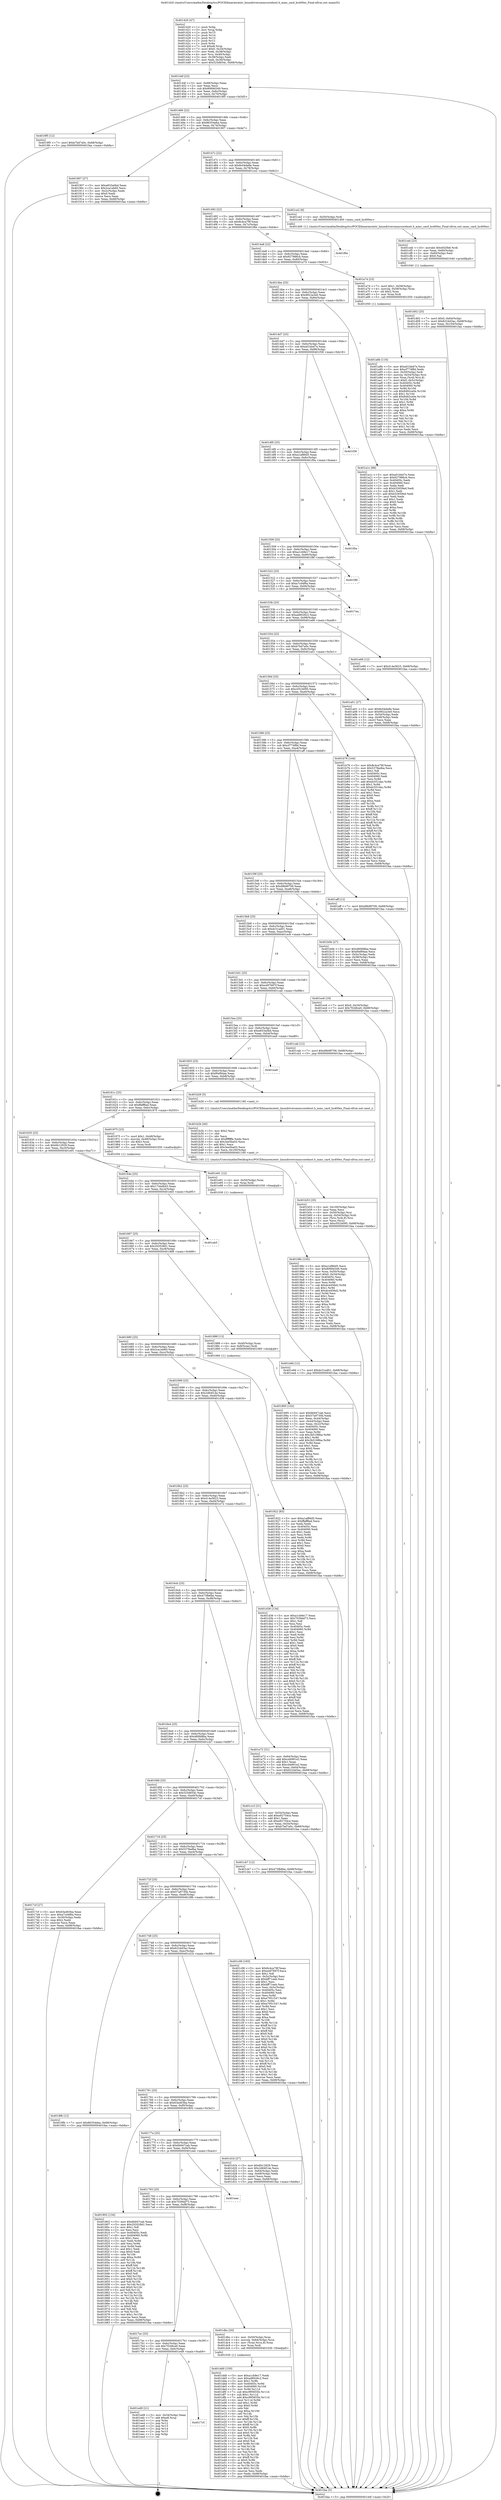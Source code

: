 digraph "0x401420" {
  label = "0x401420 (/mnt/c/Users/mathe/Desktop/tcc/POCII/binaries/extr_linuxdriversmmccorehost.h_mmc_card_hs400es_Final-ollvm.out::main(0))"
  labelloc = "t"
  node[shape=record]

  Entry [label="",width=0.3,height=0.3,shape=circle,fillcolor=black,style=filled]
  "0x40144f" [label="{
     0x40144f [23]\l
     | [instrs]\l
     &nbsp;&nbsp;0x40144f \<+3\>: mov -0x68(%rbp),%eax\l
     &nbsp;&nbsp;0x401452 \<+2\>: mov %eax,%ecx\l
     &nbsp;&nbsp;0x401454 \<+6\>: sub $0x8069d349,%ecx\l
     &nbsp;&nbsp;0x40145a \<+3\>: mov %eax,-0x6c(%rbp)\l
     &nbsp;&nbsp;0x40145d \<+3\>: mov %ecx,-0x70(%rbp)\l
     &nbsp;&nbsp;0x401460 \<+6\>: je 00000000004019f5 \<main+0x5d5\>\l
  }"]
  "0x4019f5" [label="{
     0x4019f5 [12]\l
     | [instrs]\l
     &nbsp;&nbsp;0x4019f5 \<+7\>: movl $0xb7bd7a0c,-0x68(%rbp)\l
     &nbsp;&nbsp;0x4019fc \<+5\>: jmp 0000000000401faa \<main+0xb8a\>\l
  }"]
  "0x401466" [label="{
     0x401466 [22]\l
     | [instrs]\l
     &nbsp;&nbsp;0x401466 \<+5\>: jmp 000000000040146b \<main+0x4b\>\l
     &nbsp;&nbsp;0x40146b \<+3\>: mov -0x6c(%rbp),%eax\l
     &nbsp;&nbsp;0x40146e \<+5\>: sub $0x86354eba,%eax\l
     &nbsp;&nbsp;0x401473 \<+3\>: mov %eax,-0x74(%rbp)\l
     &nbsp;&nbsp;0x401476 \<+6\>: je 0000000000401907 \<main+0x4e7\>\l
  }"]
  Exit [label="",width=0.3,height=0.3,shape=circle,fillcolor=black,style=filled,peripheries=2]
  "0x401907" [label="{
     0x401907 [27]\l
     | [instrs]\l
     &nbsp;&nbsp;0x401907 \<+5\>: mov $0xe833a0bd,%eax\l
     &nbsp;&nbsp;0x40190c \<+5\>: mov $0x2ca1eb60,%ecx\l
     &nbsp;&nbsp;0x401911 \<+3\>: mov -0x2c(%rbp),%edx\l
     &nbsp;&nbsp;0x401914 \<+3\>: cmp $0x0,%edx\l
     &nbsp;&nbsp;0x401917 \<+3\>: cmove %ecx,%eax\l
     &nbsp;&nbsp;0x40191a \<+3\>: mov %eax,-0x68(%rbp)\l
     &nbsp;&nbsp;0x40191d \<+5\>: jmp 0000000000401faa \<main+0xb8a\>\l
  }"]
  "0x40147c" [label="{
     0x40147c [22]\l
     | [instrs]\l
     &nbsp;&nbsp;0x40147c \<+5\>: jmp 0000000000401481 \<main+0x61\>\l
     &nbsp;&nbsp;0x401481 \<+3\>: mov -0x6c(%rbp),%eax\l
     &nbsp;&nbsp;0x401484 \<+5\>: sub $0x8c04de8e,%eax\l
     &nbsp;&nbsp;0x401489 \<+3\>: mov %eax,-0x78(%rbp)\l
     &nbsp;&nbsp;0x40148c \<+6\>: je 0000000000401ce2 \<main+0x8c2\>\l
  }"]
  "0x4017c5" [label="{
     0x4017c5\l
  }", style=dashed]
  "0x401ce2" [label="{
     0x401ce2 [9]\l
     | [instrs]\l
     &nbsp;&nbsp;0x401ce2 \<+4\>: mov -0x50(%rbp),%rdi\l
     &nbsp;&nbsp;0x401ce6 \<+5\>: call 0000000000401400 \<mmc_card_hs400es\>\l
     | [calls]\l
     &nbsp;&nbsp;0x401400 \{1\} (/mnt/c/Users/mathe/Desktop/tcc/POCII/binaries/extr_linuxdriversmmccorehost.h_mmc_card_hs400es_Final-ollvm.out::mmc_card_hs400es)\l
  }"]
  "0x401492" [label="{
     0x401492 [22]\l
     | [instrs]\l
     &nbsp;&nbsp;0x401492 \<+5\>: jmp 0000000000401497 \<main+0x77\>\l
     &nbsp;&nbsp;0x401497 \<+3\>: mov -0x6c(%rbp),%eax\l
     &nbsp;&nbsp;0x40149a \<+5\>: sub $0x8c4ca79f,%eax\l
     &nbsp;&nbsp;0x40149f \<+3\>: mov %eax,-0x7c(%rbp)\l
     &nbsp;&nbsp;0x4014a2 \<+6\>: je 0000000000401f6e \<main+0xb4e\>\l
  }"]
  "0x401ed9" [label="{
     0x401ed9 [21]\l
     | [instrs]\l
     &nbsp;&nbsp;0x401ed9 \<+3\>: mov -0x34(%rbp),%eax\l
     &nbsp;&nbsp;0x401edc \<+7\>: add $0xe8,%rsp\l
     &nbsp;&nbsp;0x401ee3 \<+1\>: pop %rbx\l
     &nbsp;&nbsp;0x401ee4 \<+2\>: pop %r12\l
     &nbsp;&nbsp;0x401ee6 \<+2\>: pop %r13\l
     &nbsp;&nbsp;0x401ee8 \<+2\>: pop %r14\l
     &nbsp;&nbsp;0x401eea \<+2\>: pop %r15\l
     &nbsp;&nbsp;0x401eec \<+1\>: pop %rbp\l
     &nbsp;&nbsp;0x401eed \<+1\>: ret\l
  }"]
  "0x401f6e" [label="{
     0x401f6e\l
  }", style=dashed]
  "0x4014a8" [label="{
     0x4014a8 [22]\l
     | [instrs]\l
     &nbsp;&nbsp;0x4014a8 \<+5\>: jmp 00000000004014ad \<main+0x8d\>\l
     &nbsp;&nbsp;0x4014ad \<+3\>: mov -0x6c(%rbp),%eax\l
     &nbsp;&nbsp;0x4014b0 \<+5\>: sub $0x927986cb,%eax\l
     &nbsp;&nbsp;0x4014b5 \<+3\>: mov %eax,-0x80(%rbp)\l
     &nbsp;&nbsp;0x4014b8 \<+6\>: je 0000000000401a74 \<main+0x654\>\l
  }"]
  "0x401e9d" [label="{
     0x401e9d [12]\l
     | [instrs]\l
     &nbsp;&nbsp;0x401e9d \<+7\>: movl $0xdc31ad01,-0x68(%rbp)\l
     &nbsp;&nbsp;0x401ea4 \<+5\>: jmp 0000000000401faa \<main+0xb8a\>\l
  }"]
  "0x401a74" [label="{
     0x401a74 [23]\l
     | [instrs]\l
     &nbsp;&nbsp;0x401a74 \<+7\>: movl $0x1,-0x58(%rbp)\l
     &nbsp;&nbsp;0x401a7b \<+4\>: movslq -0x58(%rbp),%rax\l
     &nbsp;&nbsp;0x401a7f \<+4\>: shl $0x2,%rax\l
     &nbsp;&nbsp;0x401a83 \<+3\>: mov %rax,%rdi\l
     &nbsp;&nbsp;0x401a86 \<+5\>: call 0000000000401050 \<malloc@plt\>\l
     | [calls]\l
     &nbsp;&nbsp;0x401050 \{1\} (unknown)\l
  }"]
  "0x4014be" [label="{
     0x4014be [25]\l
     | [instrs]\l
     &nbsp;&nbsp;0x4014be \<+5\>: jmp 00000000004014c3 \<main+0xa3\>\l
     &nbsp;&nbsp;0x4014c3 \<+3\>: mov -0x6c(%rbp),%eax\l
     &nbsp;&nbsp;0x4014c6 \<+5\>: sub $0x9922a3e0,%eax\l
     &nbsp;&nbsp;0x4014cb \<+6\>: mov %eax,-0x84(%rbp)\l
     &nbsp;&nbsp;0x4014d1 \<+6\>: je 0000000000401a1c \<main+0x5fc\>\l
  }"]
  "0x401dd0" [label="{
     0x401dd0 [150]\l
     | [instrs]\l
     &nbsp;&nbsp;0x401dd0 \<+5\>: mov $0xa1cb9e17,%edx\l
     &nbsp;&nbsp;0x401dd5 \<+5\>: mov $0xad8026c2,%esi\l
     &nbsp;&nbsp;0x401dda \<+3\>: mov $0x1,%r8b\l
     &nbsp;&nbsp;0x401ddd \<+8\>: mov 0x40405c,%r9d\l
     &nbsp;&nbsp;0x401de5 \<+8\>: mov 0x404060,%r10d\l
     &nbsp;&nbsp;0x401ded \<+3\>: mov %r9d,%r11d\l
     &nbsp;&nbsp;0x401df0 \<+7\>: sub $0xc995655b,%r11d\l
     &nbsp;&nbsp;0x401df7 \<+4\>: sub $0x1,%r11d\l
     &nbsp;&nbsp;0x401dfb \<+7\>: add $0xc995655b,%r11d\l
     &nbsp;&nbsp;0x401e02 \<+4\>: imul %r11d,%r9d\l
     &nbsp;&nbsp;0x401e06 \<+4\>: and $0x1,%r9d\l
     &nbsp;&nbsp;0x401e0a \<+4\>: cmp $0x0,%r9d\l
     &nbsp;&nbsp;0x401e0e \<+3\>: sete %bl\l
     &nbsp;&nbsp;0x401e11 \<+4\>: cmp $0xa,%r10d\l
     &nbsp;&nbsp;0x401e15 \<+4\>: setl %r14b\l
     &nbsp;&nbsp;0x401e19 \<+3\>: mov %bl,%r15b\l
     &nbsp;&nbsp;0x401e1c \<+4\>: xor $0xff,%r15b\l
     &nbsp;&nbsp;0x401e20 \<+3\>: mov %r14b,%r12b\l
     &nbsp;&nbsp;0x401e23 \<+4\>: xor $0xff,%r12b\l
     &nbsp;&nbsp;0x401e27 \<+4\>: xor $0x0,%r8b\l
     &nbsp;&nbsp;0x401e2b \<+3\>: mov %r15b,%r13b\l
     &nbsp;&nbsp;0x401e2e \<+4\>: and $0x0,%r13b\l
     &nbsp;&nbsp;0x401e32 \<+3\>: and %r8b,%bl\l
     &nbsp;&nbsp;0x401e35 \<+3\>: mov %r12b,%al\l
     &nbsp;&nbsp;0x401e38 \<+2\>: and $0x0,%al\l
     &nbsp;&nbsp;0x401e3a \<+3\>: and %r8b,%r14b\l
     &nbsp;&nbsp;0x401e3d \<+3\>: or %bl,%r13b\l
     &nbsp;&nbsp;0x401e40 \<+3\>: or %r14b,%al\l
     &nbsp;&nbsp;0x401e43 \<+3\>: xor %al,%r13b\l
     &nbsp;&nbsp;0x401e46 \<+3\>: or %r12b,%r15b\l
     &nbsp;&nbsp;0x401e49 \<+4\>: xor $0xff,%r15b\l
     &nbsp;&nbsp;0x401e4d \<+4\>: or $0x0,%r8b\l
     &nbsp;&nbsp;0x401e51 \<+3\>: and %r8b,%r15b\l
     &nbsp;&nbsp;0x401e54 \<+3\>: or %r15b,%r13b\l
     &nbsp;&nbsp;0x401e57 \<+4\>: test $0x1,%r13b\l
     &nbsp;&nbsp;0x401e5b \<+3\>: cmovne %esi,%edx\l
     &nbsp;&nbsp;0x401e5e \<+3\>: mov %edx,-0x68(%rbp)\l
     &nbsp;&nbsp;0x401e61 \<+5\>: jmp 0000000000401faa \<main+0xb8a\>\l
  }"]
  "0x401a1c" [label="{
     0x401a1c [88]\l
     | [instrs]\l
     &nbsp;&nbsp;0x401a1c \<+5\>: mov $0xa01bbd7e,%eax\l
     &nbsp;&nbsp;0x401a21 \<+5\>: mov $0x927986cb,%ecx\l
     &nbsp;&nbsp;0x401a26 \<+7\>: mov 0x40405c,%edx\l
     &nbsp;&nbsp;0x401a2d \<+7\>: mov 0x404060,%esi\l
     &nbsp;&nbsp;0x401a34 \<+2\>: mov %edx,%edi\l
     &nbsp;&nbsp;0x401a36 \<+6\>: sub $0xb32659ed,%edi\l
     &nbsp;&nbsp;0x401a3c \<+3\>: sub $0x1,%edi\l
     &nbsp;&nbsp;0x401a3f \<+6\>: add $0xb32659ed,%edi\l
     &nbsp;&nbsp;0x401a45 \<+3\>: imul %edi,%edx\l
     &nbsp;&nbsp;0x401a48 \<+3\>: and $0x1,%edx\l
     &nbsp;&nbsp;0x401a4b \<+3\>: cmp $0x0,%edx\l
     &nbsp;&nbsp;0x401a4e \<+4\>: sete %r8b\l
     &nbsp;&nbsp;0x401a52 \<+3\>: cmp $0xa,%esi\l
     &nbsp;&nbsp;0x401a55 \<+4\>: setl %r9b\l
     &nbsp;&nbsp;0x401a59 \<+3\>: mov %r8b,%r10b\l
     &nbsp;&nbsp;0x401a5c \<+3\>: and %r9b,%r10b\l
     &nbsp;&nbsp;0x401a5f \<+3\>: xor %r9b,%r8b\l
     &nbsp;&nbsp;0x401a62 \<+3\>: or %r8b,%r10b\l
     &nbsp;&nbsp;0x401a65 \<+4\>: test $0x1,%r10b\l
     &nbsp;&nbsp;0x401a69 \<+3\>: cmovne %ecx,%eax\l
     &nbsp;&nbsp;0x401a6c \<+3\>: mov %eax,-0x68(%rbp)\l
     &nbsp;&nbsp;0x401a6f \<+5\>: jmp 0000000000401faa \<main+0xb8a\>\l
  }"]
  "0x4014d7" [label="{
     0x4014d7 [25]\l
     | [instrs]\l
     &nbsp;&nbsp;0x4014d7 \<+5\>: jmp 00000000004014dc \<main+0xbc\>\l
     &nbsp;&nbsp;0x4014dc \<+3\>: mov -0x6c(%rbp),%eax\l
     &nbsp;&nbsp;0x4014df \<+5\>: sub $0xa01bbd7e,%eax\l
     &nbsp;&nbsp;0x4014e4 \<+6\>: mov %eax,-0x88(%rbp)\l
     &nbsp;&nbsp;0x4014ea \<+6\>: je 0000000000401f38 \<main+0xb18\>\l
  }"]
  "0x4017ac" [label="{
     0x4017ac [25]\l
     | [instrs]\l
     &nbsp;&nbsp;0x4017ac \<+5\>: jmp 00000000004017b1 \<main+0x391\>\l
     &nbsp;&nbsp;0x4017b1 \<+3\>: mov -0x6c(%rbp),%eax\l
     &nbsp;&nbsp;0x4017b4 \<+5\>: sub $0x7f248ce0,%eax\l
     &nbsp;&nbsp;0x4017b9 \<+6\>: mov %eax,-0xfc(%rbp)\l
     &nbsp;&nbsp;0x4017bf \<+6\>: je 0000000000401ed9 \<main+0xab9\>\l
  }"]
  "0x401f38" [label="{
     0x401f38\l
  }", style=dashed]
  "0x4014f0" [label="{
     0x4014f0 [25]\l
     | [instrs]\l
     &nbsp;&nbsp;0x4014f0 \<+5\>: jmp 00000000004014f5 \<main+0xd5\>\l
     &nbsp;&nbsp;0x4014f5 \<+3\>: mov -0x6c(%rbp),%eax\l
     &nbsp;&nbsp;0x4014f8 \<+5\>: sub $0xa1af86d5,%eax\l
     &nbsp;&nbsp;0x4014fd \<+6\>: mov %eax,-0x8c(%rbp)\l
     &nbsp;&nbsp;0x401503 \<+6\>: je 0000000000401f0a \<main+0xaea\>\l
  }"]
  "0x401dbc" [label="{
     0x401dbc [20]\l
     | [instrs]\l
     &nbsp;&nbsp;0x401dbc \<+4\>: mov -0x50(%rbp),%rax\l
     &nbsp;&nbsp;0x401dc0 \<+4\>: movslq -0x64(%rbp),%rcx\l
     &nbsp;&nbsp;0x401dc4 \<+4\>: mov (%rax,%rcx,8),%rax\l
     &nbsp;&nbsp;0x401dc8 \<+3\>: mov %rax,%rdi\l
     &nbsp;&nbsp;0x401dcb \<+5\>: call 0000000000401030 \<free@plt\>\l
     | [calls]\l
     &nbsp;&nbsp;0x401030 \{1\} (unknown)\l
  }"]
  "0x401f0a" [label="{
     0x401f0a\l
  }", style=dashed]
  "0x401509" [label="{
     0x401509 [25]\l
     | [instrs]\l
     &nbsp;&nbsp;0x401509 \<+5\>: jmp 000000000040150e \<main+0xee\>\l
     &nbsp;&nbsp;0x40150e \<+3\>: mov -0x6c(%rbp),%eax\l
     &nbsp;&nbsp;0x401511 \<+5\>: sub $0xa1cb9e17,%eax\l
     &nbsp;&nbsp;0x401516 \<+6\>: mov %eax,-0x90(%rbp)\l
     &nbsp;&nbsp;0x40151c \<+6\>: je 0000000000401f8f \<main+0xb6f\>\l
  }"]
  "0x401793" [label="{
     0x401793 [25]\l
     | [instrs]\l
     &nbsp;&nbsp;0x401793 \<+5\>: jmp 0000000000401798 \<main+0x378\>\l
     &nbsp;&nbsp;0x401798 \<+3\>: mov -0x6c(%rbp),%eax\l
     &nbsp;&nbsp;0x40179b \<+5\>: sub $0x7039dd73,%eax\l
     &nbsp;&nbsp;0x4017a0 \<+6\>: mov %eax,-0xf8(%rbp)\l
     &nbsp;&nbsp;0x4017a6 \<+6\>: je 0000000000401dbc \<main+0x99c\>\l
  }"]
  "0x401f8f" [label="{
     0x401f8f\l
  }", style=dashed]
  "0x401522" [label="{
     0x401522 [25]\l
     | [instrs]\l
     &nbsp;&nbsp;0x401522 \<+5\>: jmp 0000000000401527 \<main+0x107\>\l
     &nbsp;&nbsp;0x401527 \<+3\>: mov -0x6c(%rbp),%eax\l
     &nbsp;&nbsp;0x40152a \<+5\>: sub $0xa7cd4f6a,%eax\l
     &nbsp;&nbsp;0x40152f \<+6\>: mov %eax,-0x94(%rbp)\l
     &nbsp;&nbsp;0x401535 \<+6\>: je 00000000004017ea \<main+0x3ca\>\l
  }"]
  "0x401eee" [label="{
     0x401eee\l
  }", style=dashed]
  "0x4017ea" [label="{
     0x4017ea\l
  }", style=dashed]
  "0x40153b" [label="{
     0x40153b [25]\l
     | [instrs]\l
     &nbsp;&nbsp;0x40153b \<+5\>: jmp 0000000000401540 \<main+0x120\>\l
     &nbsp;&nbsp;0x401540 \<+3\>: mov -0x6c(%rbp),%eax\l
     &nbsp;&nbsp;0x401543 \<+5\>: sub $0xad8026c2,%eax\l
     &nbsp;&nbsp;0x401548 \<+6\>: mov %eax,-0x98(%rbp)\l
     &nbsp;&nbsp;0x40154e \<+6\>: je 0000000000401e66 \<main+0xa46\>\l
  }"]
  "0x401d02" [label="{
     0x401d02 [25]\l
     | [instrs]\l
     &nbsp;&nbsp;0x401d02 \<+7\>: movl $0x0,-0x64(%rbp)\l
     &nbsp;&nbsp;0x401d09 \<+7\>: movl $0x6224d3ac,-0x68(%rbp)\l
     &nbsp;&nbsp;0x401d10 \<+6\>: mov %eax,-0x104(%rbp)\l
     &nbsp;&nbsp;0x401d16 \<+5\>: jmp 0000000000401faa \<main+0xb8a\>\l
  }"]
  "0x401e66" [label="{
     0x401e66 [12]\l
     | [instrs]\l
     &nbsp;&nbsp;0x401e66 \<+7\>: movl $0x414e5623,-0x68(%rbp)\l
     &nbsp;&nbsp;0x401e6d \<+5\>: jmp 0000000000401faa \<main+0xb8a\>\l
  }"]
  "0x401554" [label="{
     0x401554 [25]\l
     | [instrs]\l
     &nbsp;&nbsp;0x401554 \<+5\>: jmp 0000000000401559 \<main+0x139\>\l
     &nbsp;&nbsp;0x401559 \<+3\>: mov -0x6c(%rbp),%eax\l
     &nbsp;&nbsp;0x40155c \<+5\>: sub $0xb7bd7a0c,%eax\l
     &nbsp;&nbsp;0x401561 \<+6\>: mov %eax,-0x9c(%rbp)\l
     &nbsp;&nbsp;0x401567 \<+6\>: je 0000000000401a01 \<main+0x5e1\>\l
  }"]
  "0x401ceb" [label="{
     0x401ceb [23]\l
     | [instrs]\l
     &nbsp;&nbsp;0x401ceb \<+10\>: movabs $0x4020b6,%rdi\l
     &nbsp;&nbsp;0x401cf5 \<+3\>: mov %eax,-0x60(%rbp)\l
     &nbsp;&nbsp;0x401cf8 \<+3\>: mov -0x60(%rbp),%esi\l
     &nbsp;&nbsp;0x401cfb \<+2\>: mov $0x0,%al\l
     &nbsp;&nbsp;0x401cfd \<+5\>: call 0000000000401040 \<printf@plt\>\l
     | [calls]\l
     &nbsp;&nbsp;0x401040 \{1\} (unknown)\l
  }"]
  "0x401a01" [label="{
     0x401a01 [27]\l
     | [instrs]\l
     &nbsp;&nbsp;0x401a01 \<+5\>: mov $0x8c04de8e,%eax\l
     &nbsp;&nbsp;0x401a06 \<+5\>: mov $0x9922a3e0,%ecx\l
     &nbsp;&nbsp;0x401a0b \<+3\>: mov -0x54(%rbp),%edx\l
     &nbsp;&nbsp;0x401a0e \<+3\>: cmp -0x48(%rbp),%edx\l
     &nbsp;&nbsp;0x401a11 \<+3\>: cmovl %ecx,%eax\l
     &nbsp;&nbsp;0x401a14 \<+3\>: mov %eax,-0x68(%rbp)\l
     &nbsp;&nbsp;0x401a17 \<+5\>: jmp 0000000000401faa \<main+0xb8a\>\l
  }"]
  "0x40156d" [label="{
     0x40156d [25]\l
     | [instrs]\l
     &nbsp;&nbsp;0x40156d \<+5\>: jmp 0000000000401572 \<main+0x152\>\l
     &nbsp;&nbsp;0x401572 \<+3\>: mov -0x6c(%rbp),%eax\l
     &nbsp;&nbsp;0x401575 \<+5\>: sub $0xc0524095,%eax\l
     &nbsp;&nbsp;0x40157a \<+6\>: mov %eax,-0xa0(%rbp)\l
     &nbsp;&nbsp;0x401580 \<+6\>: je 0000000000401b76 \<main+0x756\>\l
  }"]
  "0x401b53" [label="{
     0x401b53 [35]\l
     | [instrs]\l
     &nbsp;&nbsp;0x401b53 \<+6\>: mov -0x100(%rbp),%ecx\l
     &nbsp;&nbsp;0x401b59 \<+3\>: imul %eax,%ecx\l
     &nbsp;&nbsp;0x401b5c \<+4\>: mov -0x50(%rbp),%rsi\l
     &nbsp;&nbsp;0x401b60 \<+4\>: movslq -0x54(%rbp),%rdi\l
     &nbsp;&nbsp;0x401b64 \<+4\>: mov (%rsi,%rdi,8),%rsi\l
     &nbsp;&nbsp;0x401b68 \<+2\>: mov %ecx,(%rsi)\l
     &nbsp;&nbsp;0x401b6a \<+7\>: movl $0xc0524095,-0x68(%rbp)\l
     &nbsp;&nbsp;0x401b71 \<+5\>: jmp 0000000000401faa \<main+0xb8a\>\l
  }"]
  "0x401b76" [label="{
     0x401b76 [144]\l
     | [instrs]\l
     &nbsp;&nbsp;0x401b76 \<+5\>: mov $0x8c4ca79f,%eax\l
     &nbsp;&nbsp;0x401b7b \<+5\>: mov $0x5378adba,%ecx\l
     &nbsp;&nbsp;0x401b80 \<+2\>: mov $0x1,%dl\l
     &nbsp;&nbsp;0x401b82 \<+7\>: mov 0x40405c,%esi\l
     &nbsp;&nbsp;0x401b89 \<+7\>: mov 0x404060,%edi\l
     &nbsp;&nbsp;0x401b90 \<+3\>: mov %esi,%r8d\l
     &nbsp;&nbsp;0x401b93 \<+7\>: add $0xdc551dac,%r8d\l
     &nbsp;&nbsp;0x401b9a \<+4\>: sub $0x1,%r8d\l
     &nbsp;&nbsp;0x401b9e \<+7\>: sub $0xdc551dac,%r8d\l
     &nbsp;&nbsp;0x401ba5 \<+4\>: imul %r8d,%esi\l
     &nbsp;&nbsp;0x401ba9 \<+3\>: and $0x1,%esi\l
     &nbsp;&nbsp;0x401bac \<+3\>: cmp $0x0,%esi\l
     &nbsp;&nbsp;0x401baf \<+4\>: sete %r9b\l
     &nbsp;&nbsp;0x401bb3 \<+3\>: cmp $0xa,%edi\l
     &nbsp;&nbsp;0x401bb6 \<+4\>: setl %r10b\l
     &nbsp;&nbsp;0x401bba \<+3\>: mov %r9b,%r11b\l
     &nbsp;&nbsp;0x401bbd \<+4\>: xor $0xff,%r11b\l
     &nbsp;&nbsp;0x401bc1 \<+3\>: mov %r10b,%bl\l
     &nbsp;&nbsp;0x401bc4 \<+3\>: xor $0xff,%bl\l
     &nbsp;&nbsp;0x401bc7 \<+3\>: xor $0x1,%dl\l
     &nbsp;&nbsp;0x401bca \<+3\>: mov %r11b,%r14b\l
     &nbsp;&nbsp;0x401bcd \<+4\>: and $0xff,%r14b\l
     &nbsp;&nbsp;0x401bd1 \<+3\>: and %dl,%r9b\l
     &nbsp;&nbsp;0x401bd4 \<+3\>: mov %bl,%r15b\l
     &nbsp;&nbsp;0x401bd7 \<+4\>: and $0xff,%r15b\l
     &nbsp;&nbsp;0x401bdb \<+3\>: and %dl,%r10b\l
     &nbsp;&nbsp;0x401bde \<+3\>: or %r9b,%r14b\l
     &nbsp;&nbsp;0x401be1 \<+3\>: or %r10b,%r15b\l
     &nbsp;&nbsp;0x401be4 \<+3\>: xor %r15b,%r14b\l
     &nbsp;&nbsp;0x401be7 \<+3\>: or %bl,%r11b\l
     &nbsp;&nbsp;0x401bea \<+4\>: xor $0xff,%r11b\l
     &nbsp;&nbsp;0x401bee \<+3\>: or $0x1,%dl\l
     &nbsp;&nbsp;0x401bf1 \<+3\>: and %dl,%r11b\l
     &nbsp;&nbsp;0x401bf4 \<+3\>: or %r11b,%r14b\l
     &nbsp;&nbsp;0x401bf7 \<+4\>: test $0x1,%r14b\l
     &nbsp;&nbsp;0x401bfb \<+3\>: cmovne %ecx,%eax\l
     &nbsp;&nbsp;0x401bfe \<+3\>: mov %eax,-0x68(%rbp)\l
     &nbsp;&nbsp;0x401c01 \<+5\>: jmp 0000000000401faa \<main+0xb8a\>\l
  }"]
  "0x401586" [label="{
     0x401586 [25]\l
     | [instrs]\l
     &nbsp;&nbsp;0x401586 \<+5\>: jmp 000000000040158b \<main+0x16b\>\l
     &nbsp;&nbsp;0x40158b \<+3\>: mov -0x6c(%rbp),%eax\l
     &nbsp;&nbsp;0x40158e \<+5\>: sub $0xcf774f8d,%eax\l
     &nbsp;&nbsp;0x401593 \<+6\>: mov %eax,-0xa4(%rbp)\l
     &nbsp;&nbsp;0x401599 \<+6\>: je 0000000000401aff \<main+0x6df\>\l
  }"]
  "0x401b2b" [label="{
     0x401b2b [40]\l
     | [instrs]\l
     &nbsp;&nbsp;0x401b2b \<+5\>: mov $0x2,%ecx\l
     &nbsp;&nbsp;0x401b30 \<+1\>: cltd\l
     &nbsp;&nbsp;0x401b31 \<+2\>: idiv %ecx\l
     &nbsp;&nbsp;0x401b33 \<+6\>: imul $0xfffffffe,%edx,%ecx\l
     &nbsp;&nbsp;0x401b39 \<+6\>: sub $0x3ee5ba03,%ecx\l
     &nbsp;&nbsp;0x401b3f \<+3\>: add $0x1,%ecx\l
     &nbsp;&nbsp;0x401b42 \<+6\>: add $0x3ee5ba03,%ecx\l
     &nbsp;&nbsp;0x401b48 \<+6\>: mov %ecx,-0x100(%rbp)\l
     &nbsp;&nbsp;0x401b4e \<+5\>: call 0000000000401160 \<next_i\>\l
     | [calls]\l
     &nbsp;&nbsp;0x401160 \{1\} (/mnt/c/Users/mathe/Desktop/tcc/POCII/binaries/extr_linuxdriversmmccorehost.h_mmc_card_hs400es_Final-ollvm.out::next_i)\l
  }"]
  "0x401aff" [label="{
     0x401aff [12]\l
     | [instrs]\l
     &nbsp;&nbsp;0x401aff \<+7\>: movl $0xd9b99709,-0x68(%rbp)\l
     &nbsp;&nbsp;0x401b06 \<+5\>: jmp 0000000000401faa \<main+0xb8a\>\l
  }"]
  "0x40159f" [label="{
     0x40159f [25]\l
     | [instrs]\l
     &nbsp;&nbsp;0x40159f \<+5\>: jmp 00000000004015a4 \<main+0x184\>\l
     &nbsp;&nbsp;0x4015a4 \<+3\>: mov -0x6c(%rbp),%eax\l
     &nbsp;&nbsp;0x4015a7 \<+5\>: sub $0xd9b99709,%eax\l
     &nbsp;&nbsp;0x4015ac \<+6\>: mov %eax,-0xa8(%rbp)\l
     &nbsp;&nbsp;0x4015b2 \<+6\>: je 0000000000401b0b \<main+0x6eb\>\l
  }"]
  "0x401a8b" [label="{
     0x401a8b [116]\l
     | [instrs]\l
     &nbsp;&nbsp;0x401a8b \<+5\>: mov $0xa01bbd7e,%ecx\l
     &nbsp;&nbsp;0x401a90 \<+5\>: mov $0xcf774f8d,%edx\l
     &nbsp;&nbsp;0x401a95 \<+4\>: mov -0x50(%rbp),%rdi\l
     &nbsp;&nbsp;0x401a99 \<+4\>: movslq -0x54(%rbp),%rsi\l
     &nbsp;&nbsp;0x401a9d \<+4\>: mov %rax,(%rdi,%rsi,8)\l
     &nbsp;&nbsp;0x401aa1 \<+7\>: movl $0x0,-0x5c(%rbp)\l
     &nbsp;&nbsp;0x401aa8 \<+8\>: mov 0x40405c,%r8d\l
     &nbsp;&nbsp;0x401ab0 \<+8\>: mov 0x404060,%r9d\l
     &nbsp;&nbsp;0x401ab8 \<+3\>: mov %r8d,%r10d\l
     &nbsp;&nbsp;0x401abb \<+7\>: sub $0x8492ce0e,%r10d\l
     &nbsp;&nbsp;0x401ac2 \<+4\>: sub $0x1,%r10d\l
     &nbsp;&nbsp;0x401ac6 \<+7\>: add $0x8492ce0e,%r10d\l
     &nbsp;&nbsp;0x401acd \<+4\>: imul %r10d,%r8d\l
     &nbsp;&nbsp;0x401ad1 \<+4\>: and $0x1,%r8d\l
     &nbsp;&nbsp;0x401ad5 \<+4\>: cmp $0x0,%r8d\l
     &nbsp;&nbsp;0x401ad9 \<+4\>: sete %r11b\l
     &nbsp;&nbsp;0x401add \<+4\>: cmp $0xa,%r9d\l
     &nbsp;&nbsp;0x401ae1 \<+3\>: setl %bl\l
     &nbsp;&nbsp;0x401ae4 \<+3\>: mov %r11b,%r14b\l
     &nbsp;&nbsp;0x401ae7 \<+3\>: and %bl,%r14b\l
     &nbsp;&nbsp;0x401aea \<+3\>: xor %bl,%r11b\l
     &nbsp;&nbsp;0x401aed \<+3\>: or %r11b,%r14b\l
     &nbsp;&nbsp;0x401af0 \<+4\>: test $0x1,%r14b\l
     &nbsp;&nbsp;0x401af4 \<+3\>: cmovne %edx,%ecx\l
     &nbsp;&nbsp;0x401af7 \<+3\>: mov %ecx,-0x68(%rbp)\l
     &nbsp;&nbsp;0x401afa \<+5\>: jmp 0000000000401faa \<main+0xb8a\>\l
  }"]
  "0x401b0b" [label="{
     0x401b0b [27]\l
     | [instrs]\l
     &nbsp;&nbsp;0x401b0b \<+5\>: mov $0x480fd8ba,%eax\l
     &nbsp;&nbsp;0x401b10 \<+5\>: mov $0xf0ef94ae,%ecx\l
     &nbsp;&nbsp;0x401b15 \<+3\>: mov -0x5c(%rbp),%edx\l
     &nbsp;&nbsp;0x401b18 \<+3\>: cmp -0x58(%rbp),%edx\l
     &nbsp;&nbsp;0x401b1b \<+3\>: cmovl %ecx,%eax\l
     &nbsp;&nbsp;0x401b1e \<+3\>: mov %eax,-0x68(%rbp)\l
     &nbsp;&nbsp;0x401b21 \<+5\>: jmp 0000000000401faa \<main+0xb8a\>\l
  }"]
  "0x4015b8" [label="{
     0x4015b8 [25]\l
     | [instrs]\l
     &nbsp;&nbsp;0x4015b8 \<+5\>: jmp 00000000004015bd \<main+0x19d\>\l
     &nbsp;&nbsp;0x4015bd \<+3\>: mov -0x6c(%rbp),%eax\l
     &nbsp;&nbsp;0x4015c0 \<+5\>: sub $0xdc31ad01,%eax\l
     &nbsp;&nbsp;0x4015c5 \<+6\>: mov %eax,-0xac(%rbp)\l
     &nbsp;&nbsp;0x4015cb \<+6\>: je 0000000000401ec6 \<main+0xaa6\>\l
  }"]
  "0x40198c" [label="{
     0x40198c [105]\l
     | [instrs]\l
     &nbsp;&nbsp;0x40198c \<+5\>: mov $0xa1af86d5,%ecx\l
     &nbsp;&nbsp;0x401991 \<+5\>: mov $0x8069d349,%edx\l
     &nbsp;&nbsp;0x401996 \<+4\>: mov %rax,-0x50(%rbp)\l
     &nbsp;&nbsp;0x40199a \<+7\>: movl $0x0,-0x54(%rbp)\l
     &nbsp;&nbsp;0x4019a1 \<+7\>: mov 0x40405c,%esi\l
     &nbsp;&nbsp;0x4019a8 \<+8\>: mov 0x404060,%r8d\l
     &nbsp;&nbsp;0x4019b0 \<+3\>: mov %esi,%r9d\l
     &nbsp;&nbsp;0x4019b3 \<+7\>: sub $0xdc4456d2,%r9d\l
     &nbsp;&nbsp;0x4019ba \<+4\>: sub $0x1,%r9d\l
     &nbsp;&nbsp;0x4019be \<+7\>: add $0xdc4456d2,%r9d\l
     &nbsp;&nbsp;0x4019c5 \<+4\>: imul %r9d,%esi\l
     &nbsp;&nbsp;0x4019c9 \<+3\>: and $0x1,%esi\l
     &nbsp;&nbsp;0x4019cc \<+3\>: cmp $0x0,%esi\l
     &nbsp;&nbsp;0x4019cf \<+4\>: sete %r10b\l
     &nbsp;&nbsp;0x4019d3 \<+4\>: cmp $0xa,%r8d\l
     &nbsp;&nbsp;0x4019d7 \<+4\>: setl %r11b\l
     &nbsp;&nbsp;0x4019db \<+3\>: mov %r10b,%bl\l
     &nbsp;&nbsp;0x4019de \<+3\>: and %r11b,%bl\l
     &nbsp;&nbsp;0x4019e1 \<+3\>: xor %r11b,%r10b\l
     &nbsp;&nbsp;0x4019e4 \<+3\>: or %r10b,%bl\l
     &nbsp;&nbsp;0x4019e7 \<+3\>: test $0x1,%bl\l
     &nbsp;&nbsp;0x4019ea \<+3\>: cmovne %edx,%ecx\l
     &nbsp;&nbsp;0x4019ed \<+3\>: mov %ecx,-0x68(%rbp)\l
     &nbsp;&nbsp;0x4019f0 \<+5\>: jmp 0000000000401faa \<main+0xb8a\>\l
  }"]
  "0x401ec6" [label="{
     0x401ec6 [19]\l
     | [instrs]\l
     &nbsp;&nbsp;0x401ec6 \<+7\>: movl $0x0,-0x34(%rbp)\l
     &nbsp;&nbsp;0x401ecd \<+7\>: movl $0x7f248ce0,-0x68(%rbp)\l
     &nbsp;&nbsp;0x401ed4 \<+5\>: jmp 0000000000401faa \<main+0xb8a\>\l
  }"]
  "0x4015d1" [label="{
     0x4015d1 [25]\l
     | [instrs]\l
     &nbsp;&nbsp;0x4015d1 \<+5\>: jmp 00000000004015d6 \<main+0x1b6\>\l
     &nbsp;&nbsp;0x4015d6 \<+3\>: mov -0x6c(%rbp),%eax\l
     &nbsp;&nbsp;0x4015d9 \<+5\>: sub $0xe497697f,%eax\l
     &nbsp;&nbsp;0x4015de \<+6\>: mov %eax,-0xb0(%rbp)\l
     &nbsp;&nbsp;0x4015e4 \<+6\>: je 0000000000401cab \<main+0x88b\>\l
  }"]
  "0x401895" [label="{
     0x401895 [102]\l
     | [instrs]\l
     &nbsp;&nbsp;0x401895 \<+5\>: mov $0x6b947cab,%ecx\l
     &nbsp;&nbsp;0x40189a \<+5\>: mov $0x57a9730b,%edx\l
     &nbsp;&nbsp;0x40189f \<+3\>: mov %eax,-0x44(%rbp)\l
     &nbsp;&nbsp;0x4018a2 \<+3\>: mov -0x44(%rbp),%eax\l
     &nbsp;&nbsp;0x4018a5 \<+3\>: mov %eax,-0x2c(%rbp)\l
     &nbsp;&nbsp;0x4018a8 \<+7\>: mov 0x40405c,%eax\l
     &nbsp;&nbsp;0x4018af \<+7\>: mov 0x404060,%esi\l
     &nbsp;&nbsp;0x4018b6 \<+3\>: mov %eax,%r8d\l
     &nbsp;&nbsp;0x4018b9 \<+7\>: sub $0x3b5188ba,%r8d\l
     &nbsp;&nbsp;0x4018c0 \<+4\>: sub $0x1,%r8d\l
     &nbsp;&nbsp;0x4018c4 \<+7\>: add $0x3b5188ba,%r8d\l
     &nbsp;&nbsp;0x4018cb \<+4\>: imul %r8d,%eax\l
     &nbsp;&nbsp;0x4018cf \<+3\>: and $0x1,%eax\l
     &nbsp;&nbsp;0x4018d2 \<+3\>: cmp $0x0,%eax\l
     &nbsp;&nbsp;0x4018d5 \<+4\>: sete %r9b\l
     &nbsp;&nbsp;0x4018d9 \<+3\>: cmp $0xa,%esi\l
     &nbsp;&nbsp;0x4018dc \<+4\>: setl %r10b\l
     &nbsp;&nbsp;0x4018e0 \<+3\>: mov %r9b,%r11b\l
     &nbsp;&nbsp;0x4018e3 \<+3\>: and %r10b,%r11b\l
     &nbsp;&nbsp;0x4018e6 \<+3\>: xor %r10b,%r9b\l
     &nbsp;&nbsp;0x4018e9 \<+3\>: or %r9b,%r11b\l
     &nbsp;&nbsp;0x4018ec \<+4\>: test $0x1,%r11b\l
     &nbsp;&nbsp;0x4018f0 \<+3\>: cmovne %edx,%ecx\l
     &nbsp;&nbsp;0x4018f3 \<+3\>: mov %ecx,-0x68(%rbp)\l
     &nbsp;&nbsp;0x4018f6 \<+5\>: jmp 0000000000401faa \<main+0xb8a\>\l
  }"]
  "0x401cab" [label="{
     0x401cab [12]\l
     | [instrs]\l
     &nbsp;&nbsp;0x401cab \<+7\>: movl $0xd9b99709,-0x68(%rbp)\l
     &nbsp;&nbsp;0x401cb2 \<+5\>: jmp 0000000000401faa \<main+0xb8a\>\l
  }"]
  "0x4015ea" [label="{
     0x4015ea [25]\l
     | [instrs]\l
     &nbsp;&nbsp;0x4015ea \<+5\>: jmp 00000000004015ef \<main+0x1cf\>\l
     &nbsp;&nbsp;0x4015ef \<+3\>: mov -0x6c(%rbp),%eax\l
     &nbsp;&nbsp;0x4015f2 \<+5\>: sub $0xe833a0bd,%eax\l
     &nbsp;&nbsp;0x4015f7 \<+6\>: mov %eax,-0xb4(%rbp)\l
     &nbsp;&nbsp;0x4015fd \<+6\>: je 0000000000401ea9 \<main+0xa89\>\l
  }"]
  "0x40177a" [label="{
     0x40177a [25]\l
     | [instrs]\l
     &nbsp;&nbsp;0x40177a \<+5\>: jmp 000000000040177f \<main+0x35f\>\l
     &nbsp;&nbsp;0x40177f \<+3\>: mov -0x6c(%rbp),%eax\l
     &nbsp;&nbsp;0x401782 \<+5\>: sub $0x6b947cab,%eax\l
     &nbsp;&nbsp;0x401787 \<+6\>: mov %eax,-0xf4(%rbp)\l
     &nbsp;&nbsp;0x40178d \<+6\>: je 0000000000401eee \<main+0xace\>\l
  }"]
  "0x401ea9" [label="{
     0x401ea9\l
  }", style=dashed]
  "0x401603" [label="{
     0x401603 [25]\l
     | [instrs]\l
     &nbsp;&nbsp;0x401603 \<+5\>: jmp 0000000000401608 \<main+0x1e8\>\l
     &nbsp;&nbsp;0x401608 \<+3\>: mov -0x6c(%rbp),%eax\l
     &nbsp;&nbsp;0x40160b \<+5\>: sub $0xf0ef94ae,%eax\l
     &nbsp;&nbsp;0x401610 \<+6\>: mov %eax,-0xb8(%rbp)\l
     &nbsp;&nbsp;0x401616 \<+6\>: je 0000000000401b26 \<main+0x706\>\l
  }"]
  "0x401802" [label="{
     0x401802 [134]\l
     | [instrs]\l
     &nbsp;&nbsp;0x401802 \<+5\>: mov $0x6b947cab,%eax\l
     &nbsp;&nbsp;0x401807 \<+5\>: mov $0x202028d1,%ecx\l
     &nbsp;&nbsp;0x40180c \<+2\>: mov $0x1,%dl\l
     &nbsp;&nbsp;0x40180e \<+2\>: xor %esi,%esi\l
     &nbsp;&nbsp;0x401810 \<+7\>: mov 0x40405c,%edi\l
     &nbsp;&nbsp;0x401817 \<+8\>: mov 0x404060,%r8d\l
     &nbsp;&nbsp;0x40181f \<+3\>: sub $0x1,%esi\l
     &nbsp;&nbsp;0x401822 \<+3\>: mov %edi,%r9d\l
     &nbsp;&nbsp;0x401825 \<+3\>: add %esi,%r9d\l
     &nbsp;&nbsp;0x401828 \<+4\>: imul %r9d,%edi\l
     &nbsp;&nbsp;0x40182c \<+3\>: and $0x1,%edi\l
     &nbsp;&nbsp;0x40182f \<+3\>: cmp $0x0,%edi\l
     &nbsp;&nbsp;0x401832 \<+4\>: sete %r10b\l
     &nbsp;&nbsp;0x401836 \<+4\>: cmp $0xa,%r8d\l
     &nbsp;&nbsp;0x40183a \<+4\>: setl %r11b\l
     &nbsp;&nbsp;0x40183e \<+3\>: mov %r10b,%bl\l
     &nbsp;&nbsp;0x401841 \<+3\>: xor $0xff,%bl\l
     &nbsp;&nbsp;0x401844 \<+3\>: mov %r11b,%r14b\l
     &nbsp;&nbsp;0x401847 \<+4\>: xor $0xff,%r14b\l
     &nbsp;&nbsp;0x40184b \<+3\>: xor $0x0,%dl\l
     &nbsp;&nbsp;0x40184e \<+3\>: mov %bl,%r15b\l
     &nbsp;&nbsp;0x401851 \<+4\>: and $0x0,%r15b\l
     &nbsp;&nbsp;0x401855 \<+3\>: and %dl,%r10b\l
     &nbsp;&nbsp;0x401858 \<+3\>: mov %r14b,%r12b\l
     &nbsp;&nbsp;0x40185b \<+4\>: and $0x0,%r12b\l
     &nbsp;&nbsp;0x40185f \<+3\>: and %dl,%r11b\l
     &nbsp;&nbsp;0x401862 \<+3\>: or %r10b,%r15b\l
     &nbsp;&nbsp;0x401865 \<+3\>: or %r11b,%r12b\l
     &nbsp;&nbsp;0x401868 \<+3\>: xor %r12b,%r15b\l
     &nbsp;&nbsp;0x40186b \<+3\>: or %r14b,%bl\l
     &nbsp;&nbsp;0x40186e \<+3\>: xor $0xff,%bl\l
     &nbsp;&nbsp;0x401871 \<+3\>: or $0x0,%dl\l
     &nbsp;&nbsp;0x401874 \<+2\>: and %dl,%bl\l
     &nbsp;&nbsp;0x401876 \<+3\>: or %bl,%r15b\l
     &nbsp;&nbsp;0x401879 \<+4\>: test $0x1,%r15b\l
     &nbsp;&nbsp;0x40187d \<+3\>: cmovne %ecx,%eax\l
     &nbsp;&nbsp;0x401880 \<+3\>: mov %eax,-0x68(%rbp)\l
     &nbsp;&nbsp;0x401883 \<+5\>: jmp 0000000000401faa \<main+0xb8a\>\l
  }"]
  "0x401b26" [label="{
     0x401b26 [5]\l
     | [instrs]\l
     &nbsp;&nbsp;0x401b26 \<+5\>: call 0000000000401160 \<next_i\>\l
     | [calls]\l
     &nbsp;&nbsp;0x401160 \{1\} (/mnt/c/Users/mathe/Desktop/tcc/POCII/binaries/extr_linuxdriversmmccorehost.h_mmc_card_hs400es_Final-ollvm.out::next_i)\l
  }"]
  "0x40161c" [label="{
     0x40161c [25]\l
     | [instrs]\l
     &nbsp;&nbsp;0x40161c \<+5\>: jmp 0000000000401621 \<main+0x201\>\l
     &nbsp;&nbsp;0x401621 \<+3\>: mov -0x6c(%rbp),%eax\l
     &nbsp;&nbsp;0x401624 \<+5\>: sub $0xffaff8ad,%eax\l
     &nbsp;&nbsp;0x401629 \<+6\>: mov %eax,-0xbc(%rbp)\l
     &nbsp;&nbsp;0x40162f \<+6\>: je 0000000000401975 \<main+0x555\>\l
  }"]
  "0x401761" [label="{
     0x401761 [25]\l
     | [instrs]\l
     &nbsp;&nbsp;0x401761 \<+5\>: jmp 0000000000401766 \<main+0x346\>\l
     &nbsp;&nbsp;0x401766 \<+3\>: mov -0x6c(%rbp),%eax\l
     &nbsp;&nbsp;0x401769 \<+5\>: sub $0x63a463ba,%eax\l
     &nbsp;&nbsp;0x40176e \<+6\>: mov %eax,-0xf0(%rbp)\l
     &nbsp;&nbsp;0x401774 \<+6\>: je 0000000000401802 \<main+0x3e2\>\l
  }"]
  "0x401975" [label="{
     0x401975 [23]\l
     | [instrs]\l
     &nbsp;&nbsp;0x401975 \<+7\>: movl $0x1,-0x48(%rbp)\l
     &nbsp;&nbsp;0x40197c \<+4\>: movslq -0x48(%rbp),%rax\l
     &nbsp;&nbsp;0x401980 \<+4\>: shl $0x3,%rax\l
     &nbsp;&nbsp;0x401984 \<+3\>: mov %rax,%rdi\l
     &nbsp;&nbsp;0x401987 \<+5\>: call 0000000000401050 \<malloc@plt\>\l
     | [calls]\l
     &nbsp;&nbsp;0x401050 \{1\} (unknown)\l
  }"]
  "0x401635" [label="{
     0x401635 [25]\l
     | [instrs]\l
     &nbsp;&nbsp;0x401635 \<+5\>: jmp 000000000040163a \<main+0x21a\>\l
     &nbsp;&nbsp;0x40163a \<+3\>: mov -0x6c(%rbp),%eax\l
     &nbsp;&nbsp;0x40163d \<+5\>: sub $0x6b12929,%eax\l
     &nbsp;&nbsp;0x401642 \<+6\>: mov %eax,-0xc0(%rbp)\l
     &nbsp;&nbsp;0x401648 \<+6\>: je 0000000000401e91 \<main+0xa71\>\l
  }"]
  "0x401d1b" [label="{
     0x401d1b [27]\l
     | [instrs]\l
     &nbsp;&nbsp;0x401d1b \<+5\>: mov $0x6b12929,%eax\l
     &nbsp;&nbsp;0x401d20 \<+5\>: mov $0x2d64f14e,%ecx\l
     &nbsp;&nbsp;0x401d25 \<+3\>: mov -0x64(%rbp),%edx\l
     &nbsp;&nbsp;0x401d28 \<+3\>: cmp -0x48(%rbp),%edx\l
     &nbsp;&nbsp;0x401d2b \<+3\>: cmovl %ecx,%eax\l
     &nbsp;&nbsp;0x401d2e \<+3\>: mov %eax,-0x68(%rbp)\l
     &nbsp;&nbsp;0x401d31 \<+5\>: jmp 0000000000401faa \<main+0xb8a\>\l
  }"]
  "0x401e91" [label="{
     0x401e91 [12]\l
     | [instrs]\l
     &nbsp;&nbsp;0x401e91 \<+4\>: mov -0x50(%rbp),%rax\l
     &nbsp;&nbsp;0x401e95 \<+3\>: mov %rax,%rdi\l
     &nbsp;&nbsp;0x401e98 \<+5\>: call 0000000000401030 \<free@plt\>\l
     | [calls]\l
     &nbsp;&nbsp;0x401030 \{1\} (unknown)\l
  }"]
  "0x40164e" [label="{
     0x40164e [25]\l
     | [instrs]\l
     &nbsp;&nbsp;0x40164e \<+5\>: jmp 0000000000401653 \<main+0x233\>\l
     &nbsp;&nbsp;0x401653 \<+3\>: mov -0x6c(%rbp),%eax\l
     &nbsp;&nbsp;0x401656 \<+5\>: sub $0x1744db43,%eax\l
     &nbsp;&nbsp;0x40165b \<+6\>: mov %eax,-0xc4(%rbp)\l
     &nbsp;&nbsp;0x401661 \<+6\>: je 0000000000401eb5 \<main+0xa95\>\l
  }"]
  "0x401748" [label="{
     0x401748 [25]\l
     | [instrs]\l
     &nbsp;&nbsp;0x401748 \<+5\>: jmp 000000000040174d \<main+0x32d\>\l
     &nbsp;&nbsp;0x40174d \<+3\>: mov -0x6c(%rbp),%eax\l
     &nbsp;&nbsp;0x401750 \<+5\>: sub $0x6224d3ac,%eax\l
     &nbsp;&nbsp;0x401755 \<+6\>: mov %eax,-0xec(%rbp)\l
     &nbsp;&nbsp;0x40175b \<+6\>: je 0000000000401d1b \<main+0x8fb\>\l
  }"]
  "0x401eb5" [label="{
     0x401eb5\l
  }", style=dashed]
  "0x401667" [label="{
     0x401667 [25]\l
     | [instrs]\l
     &nbsp;&nbsp;0x401667 \<+5\>: jmp 000000000040166c \<main+0x24c\>\l
     &nbsp;&nbsp;0x40166c \<+3\>: mov -0x6c(%rbp),%eax\l
     &nbsp;&nbsp;0x40166f \<+5\>: sub $0x202028d1,%eax\l
     &nbsp;&nbsp;0x401674 \<+6\>: mov %eax,-0xc8(%rbp)\l
     &nbsp;&nbsp;0x40167a \<+6\>: je 0000000000401888 \<main+0x468\>\l
  }"]
  "0x4018fb" [label="{
     0x4018fb [12]\l
     | [instrs]\l
     &nbsp;&nbsp;0x4018fb \<+7\>: movl $0x86354eba,-0x68(%rbp)\l
     &nbsp;&nbsp;0x401902 \<+5\>: jmp 0000000000401faa \<main+0xb8a\>\l
  }"]
  "0x401888" [label="{
     0x401888 [13]\l
     | [instrs]\l
     &nbsp;&nbsp;0x401888 \<+4\>: mov -0x40(%rbp),%rax\l
     &nbsp;&nbsp;0x40188c \<+4\>: mov 0x8(%rax),%rdi\l
     &nbsp;&nbsp;0x401890 \<+5\>: call 0000000000401060 \<atoi@plt\>\l
     | [calls]\l
     &nbsp;&nbsp;0x401060 \{1\} (unknown)\l
  }"]
  "0x401680" [label="{
     0x401680 [25]\l
     | [instrs]\l
     &nbsp;&nbsp;0x401680 \<+5\>: jmp 0000000000401685 \<main+0x265\>\l
     &nbsp;&nbsp;0x401685 \<+3\>: mov -0x6c(%rbp),%eax\l
     &nbsp;&nbsp;0x401688 \<+5\>: sub $0x2ca1eb60,%eax\l
     &nbsp;&nbsp;0x40168d \<+6\>: mov %eax,-0xcc(%rbp)\l
     &nbsp;&nbsp;0x401693 \<+6\>: je 0000000000401922 \<main+0x502\>\l
  }"]
  "0x40172f" [label="{
     0x40172f [25]\l
     | [instrs]\l
     &nbsp;&nbsp;0x40172f \<+5\>: jmp 0000000000401734 \<main+0x314\>\l
     &nbsp;&nbsp;0x401734 \<+3\>: mov -0x6c(%rbp),%eax\l
     &nbsp;&nbsp;0x401737 \<+5\>: sub $0x57a9730b,%eax\l
     &nbsp;&nbsp;0x40173c \<+6\>: mov %eax,-0xe8(%rbp)\l
     &nbsp;&nbsp;0x401742 \<+6\>: je 00000000004018fb \<main+0x4db\>\l
  }"]
  "0x401922" [label="{
     0x401922 [83]\l
     | [instrs]\l
     &nbsp;&nbsp;0x401922 \<+5\>: mov $0xa1af86d5,%eax\l
     &nbsp;&nbsp;0x401927 \<+5\>: mov $0xffaff8ad,%ecx\l
     &nbsp;&nbsp;0x40192c \<+2\>: xor %edx,%edx\l
     &nbsp;&nbsp;0x40192e \<+7\>: mov 0x40405c,%esi\l
     &nbsp;&nbsp;0x401935 \<+7\>: mov 0x404060,%edi\l
     &nbsp;&nbsp;0x40193c \<+3\>: sub $0x1,%edx\l
     &nbsp;&nbsp;0x40193f \<+3\>: mov %esi,%r8d\l
     &nbsp;&nbsp;0x401942 \<+3\>: add %edx,%r8d\l
     &nbsp;&nbsp;0x401945 \<+4\>: imul %r8d,%esi\l
     &nbsp;&nbsp;0x401949 \<+3\>: and $0x1,%esi\l
     &nbsp;&nbsp;0x40194c \<+3\>: cmp $0x0,%esi\l
     &nbsp;&nbsp;0x40194f \<+4\>: sete %r9b\l
     &nbsp;&nbsp;0x401953 \<+3\>: cmp $0xa,%edi\l
     &nbsp;&nbsp;0x401956 \<+4\>: setl %r10b\l
     &nbsp;&nbsp;0x40195a \<+3\>: mov %r9b,%r11b\l
     &nbsp;&nbsp;0x40195d \<+3\>: and %r10b,%r11b\l
     &nbsp;&nbsp;0x401960 \<+3\>: xor %r10b,%r9b\l
     &nbsp;&nbsp;0x401963 \<+3\>: or %r9b,%r11b\l
     &nbsp;&nbsp;0x401966 \<+4\>: test $0x1,%r11b\l
     &nbsp;&nbsp;0x40196a \<+3\>: cmovne %ecx,%eax\l
     &nbsp;&nbsp;0x40196d \<+3\>: mov %eax,-0x68(%rbp)\l
     &nbsp;&nbsp;0x401970 \<+5\>: jmp 0000000000401faa \<main+0xb8a\>\l
  }"]
  "0x401699" [label="{
     0x401699 [25]\l
     | [instrs]\l
     &nbsp;&nbsp;0x401699 \<+5\>: jmp 000000000040169e \<main+0x27e\>\l
     &nbsp;&nbsp;0x40169e \<+3\>: mov -0x6c(%rbp),%eax\l
     &nbsp;&nbsp;0x4016a1 \<+5\>: sub $0x2d64f14e,%eax\l
     &nbsp;&nbsp;0x4016a6 \<+6\>: mov %eax,-0xd0(%rbp)\l
     &nbsp;&nbsp;0x4016ac \<+6\>: je 0000000000401d36 \<main+0x916\>\l
  }"]
  "0x401c06" [label="{
     0x401c06 [165]\l
     | [instrs]\l
     &nbsp;&nbsp;0x401c06 \<+5\>: mov $0x8c4ca79f,%eax\l
     &nbsp;&nbsp;0x401c0b \<+5\>: mov $0xe497697f,%ecx\l
     &nbsp;&nbsp;0x401c10 \<+2\>: mov $0x1,%dl\l
     &nbsp;&nbsp;0x401c12 \<+3\>: mov -0x5c(%rbp),%esi\l
     &nbsp;&nbsp;0x401c15 \<+6\>: sub $0xbff71eeb,%esi\l
     &nbsp;&nbsp;0x401c1b \<+3\>: add $0x1,%esi\l
     &nbsp;&nbsp;0x401c1e \<+6\>: add $0xbff71eeb,%esi\l
     &nbsp;&nbsp;0x401c24 \<+3\>: mov %esi,-0x5c(%rbp)\l
     &nbsp;&nbsp;0x401c27 \<+7\>: mov 0x40405c,%esi\l
     &nbsp;&nbsp;0x401c2e \<+7\>: mov 0x404060,%edi\l
     &nbsp;&nbsp;0x401c35 \<+3\>: mov %esi,%r8d\l
     &nbsp;&nbsp;0x401c38 \<+7\>: sub $0xe7951547,%r8d\l
     &nbsp;&nbsp;0x401c3f \<+4\>: sub $0x1,%r8d\l
     &nbsp;&nbsp;0x401c43 \<+7\>: add $0xe7951547,%r8d\l
     &nbsp;&nbsp;0x401c4a \<+4\>: imul %r8d,%esi\l
     &nbsp;&nbsp;0x401c4e \<+3\>: and $0x1,%esi\l
     &nbsp;&nbsp;0x401c51 \<+3\>: cmp $0x0,%esi\l
     &nbsp;&nbsp;0x401c54 \<+4\>: sete %r9b\l
     &nbsp;&nbsp;0x401c58 \<+3\>: cmp $0xa,%edi\l
     &nbsp;&nbsp;0x401c5b \<+4\>: setl %r10b\l
     &nbsp;&nbsp;0x401c5f \<+3\>: mov %r9b,%r11b\l
     &nbsp;&nbsp;0x401c62 \<+4\>: xor $0xff,%r11b\l
     &nbsp;&nbsp;0x401c66 \<+3\>: mov %r10b,%bl\l
     &nbsp;&nbsp;0x401c69 \<+3\>: xor $0xff,%bl\l
     &nbsp;&nbsp;0x401c6c \<+3\>: xor $0x0,%dl\l
     &nbsp;&nbsp;0x401c6f \<+3\>: mov %r11b,%r14b\l
     &nbsp;&nbsp;0x401c72 \<+4\>: and $0x0,%r14b\l
     &nbsp;&nbsp;0x401c76 \<+3\>: and %dl,%r9b\l
     &nbsp;&nbsp;0x401c79 \<+3\>: mov %bl,%r15b\l
     &nbsp;&nbsp;0x401c7c \<+4\>: and $0x0,%r15b\l
     &nbsp;&nbsp;0x401c80 \<+3\>: and %dl,%r10b\l
     &nbsp;&nbsp;0x401c83 \<+3\>: or %r9b,%r14b\l
     &nbsp;&nbsp;0x401c86 \<+3\>: or %r10b,%r15b\l
     &nbsp;&nbsp;0x401c89 \<+3\>: xor %r15b,%r14b\l
     &nbsp;&nbsp;0x401c8c \<+3\>: or %bl,%r11b\l
     &nbsp;&nbsp;0x401c8f \<+4\>: xor $0xff,%r11b\l
     &nbsp;&nbsp;0x401c93 \<+3\>: or $0x0,%dl\l
     &nbsp;&nbsp;0x401c96 \<+3\>: and %dl,%r11b\l
     &nbsp;&nbsp;0x401c99 \<+3\>: or %r11b,%r14b\l
     &nbsp;&nbsp;0x401c9c \<+4\>: test $0x1,%r14b\l
     &nbsp;&nbsp;0x401ca0 \<+3\>: cmovne %ecx,%eax\l
     &nbsp;&nbsp;0x401ca3 \<+3\>: mov %eax,-0x68(%rbp)\l
     &nbsp;&nbsp;0x401ca6 \<+5\>: jmp 0000000000401faa \<main+0xb8a\>\l
  }"]
  "0x401d36" [label="{
     0x401d36 [134]\l
     | [instrs]\l
     &nbsp;&nbsp;0x401d36 \<+5\>: mov $0xa1cb9e17,%eax\l
     &nbsp;&nbsp;0x401d3b \<+5\>: mov $0x7039dd73,%ecx\l
     &nbsp;&nbsp;0x401d40 \<+2\>: mov $0x1,%dl\l
     &nbsp;&nbsp;0x401d42 \<+2\>: xor %esi,%esi\l
     &nbsp;&nbsp;0x401d44 \<+7\>: mov 0x40405c,%edi\l
     &nbsp;&nbsp;0x401d4b \<+8\>: mov 0x404060,%r8d\l
     &nbsp;&nbsp;0x401d53 \<+3\>: sub $0x1,%esi\l
     &nbsp;&nbsp;0x401d56 \<+3\>: mov %edi,%r9d\l
     &nbsp;&nbsp;0x401d59 \<+3\>: add %esi,%r9d\l
     &nbsp;&nbsp;0x401d5c \<+4\>: imul %r9d,%edi\l
     &nbsp;&nbsp;0x401d60 \<+3\>: and $0x1,%edi\l
     &nbsp;&nbsp;0x401d63 \<+3\>: cmp $0x0,%edi\l
     &nbsp;&nbsp;0x401d66 \<+4\>: sete %r10b\l
     &nbsp;&nbsp;0x401d6a \<+4\>: cmp $0xa,%r8d\l
     &nbsp;&nbsp;0x401d6e \<+4\>: setl %r11b\l
     &nbsp;&nbsp;0x401d72 \<+3\>: mov %r10b,%bl\l
     &nbsp;&nbsp;0x401d75 \<+3\>: xor $0xff,%bl\l
     &nbsp;&nbsp;0x401d78 \<+3\>: mov %r11b,%r14b\l
     &nbsp;&nbsp;0x401d7b \<+4\>: xor $0xff,%r14b\l
     &nbsp;&nbsp;0x401d7f \<+3\>: xor $0x0,%dl\l
     &nbsp;&nbsp;0x401d82 \<+3\>: mov %bl,%r15b\l
     &nbsp;&nbsp;0x401d85 \<+4\>: and $0x0,%r15b\l
     &nbsp;&nbsp;0x401d89 \<+3\>: and %dl,%r10b\l
     &nbsp;&nbsp;0x401d8c \<+3\>: mov %r14b,%r12b\l
     &nbsp;&nbsp;0x401d8f \<+4\>: and $0x0,%r12b\l
     &nbsp;&nbsp;0x401d93 \<+3\>: and %dl,%r11b\l
     &nbsp;&nbsp;0x401d96 \<+3\>: or %r10b,%r15b\l
     &nbsp;&nbsp;0x401d99 \<+3\>: or %r11b,%r12b\l
     &nbsp;&nbsp;0x401d9c \<+3\>: xor %r12b,%r15b\l
     &nbsp;&nbsp;0x401d9f \<+3\>: or %r14b,%bl\l
     &nbsp;&nbsp;0x401da2 \<+3\>: xor $0xff,%bl\l
     &nbsp;&nbsp;0x401da5 \<+3\>: or $0x0,%dl\l
     &nbsp;&nbsp;0x401da8 \<+2\>: and %dl,%bl\l
     &nbsp;&nbsp;0x401daa \<+3\>: or %bl,%r15b\l
     &nbsp;&nbsp;0x401dad \<+4\>: test $0x1,%r15b\l
     &nbsp;&nbsp;0x401db1 \<+3\>: cmovne %ecx,%eax\l
     &nbsp;&nbsp;0x401db4 \<+3\>: mov %eax,-0x68(%rbp)\l
     &nbsp;&nbsp;0x401db7 \<+5\>: jmp 0000000000401faa \<main+0xb8a\>\l
  }"]
  "0x4016b2" [label="{
     0x4016b2 [25]\l
     | [instrs]\l
     &nbsp;&nbsp;0x4016b2 \<+5\>: jmp 00000000004016b7 \<main+0x297\>\l
     &nbsp;&nbsp;0x4016b7 \<+3\>: mov -0x6c(%rbp),%eax\l
     &nbsp;&nbsp;0x4016ba \<+5\>: sub $0x414e5623,%eax\l
     &nbsp;&nbsp;0x4016bf \<+6\>: mov %eax,-0xd4(%rbp)\l
     &nbsp;&nbsp;0x4016c5 \<+6\>: je 0000000000401e72 \<main+0xa52\>\l
  }"]
  "0x401420" [label="{
     0x401420 [47]\l
     | [instrs]\l
     &nbsp;&nbsp;0x401420 \<+1\>: push %rbp\l
     &nbsp;&nbsp;0x401421 \<+3\>: mov %rsp,%rbp\l
     &nbsp;&nbsp;0x401424 \<+2\>: push %r15\l
     &nbsp;&nbsp;0x401426 \<+2\>: push %r14\l
     &nbsp;&nbsp;0x401428 \<+2\>: push %r13\l
     &nbsp;&nbsp;0x40142a \<+2\>: push %r12\l
     &nbsp;&nbsp;0x40142c \<+1\>: push %rbx\l
     &nbsp;&nbsp;0x40142d \<+7\>: sub $0xe8,%rsp\l
     &nbsp;&nbsp;0x401434 \<+7\>: movl $0x0,-0x34(%rbp)\l
     &nbsp;&nbsp;0x40143b \<+3\>: mov %edi,-0x38(%rbp)\l
     &nbsp;&nbsp;0x40143e \<+4\>: mov %rsi,-0x40(%rbp)\l
     &nbsp;&nbsp;0x401442 \<+3\>: mov -0x38(%rbp),%edi\l
     &nbsp;&nbsp;0x401445 \<+3\>: mov %edi,-0x30(%rbp)\l
     &nbsp;&nbsp;0x401448 \<+7\>: movl $0x525d654c,-0x68(%rbp)\l
  }"]
  "0x401e72" [label="{
     0x401e72 [31]\l
     | [instrs]\l
     &nbsp;&nbsp;0x401e72 \<+3\>: mov -0x64(%rbp),%eax\l
     &nbsp;&nbsp;0x401e75 \<+5\>: add $0xcd4991e2,%eax\l
     &nbsp;&nbsp;0x401e7a \<+3\>: add $0x1,%eax\l
     &nbsp;&nbsp;0x401e7d \<+5\>: sub $0xcd4991e2,%eax\l
     &nbsp;&nbsp;0x401e82 \<+3\>: mov %eax,-0x64(%rbp)\l
     &nbsp;&nbsp;0x401e85 \<+7\>: movl $0x6224d3ac,-0x68(%rbp)\l
     &nbsp;&nbsp;0x401e8c \<+5\>: jmp 0000000000401faa \<main+0xb8a\>\l
  }"]
  "0x4016cb" [label="{
     0x4016cb [25]\l
     | [instrs]\l
     &nbsp;&nbsp;0x4016cb \<+5\>: jmp 00000000004016d0 \<main+0x2b0\>\l
     &nbsp;&nbsp;0x4016d0 \<+3\>: mov -0x6c(%rbp),%eax\l
     &nbsp;&nbsp;0x4016d3 \<+5\>: sub $0x473fb6be,%eax\l
     &nbsp;&nbsp;0x4016d8 \<+6\>: mov %eax,-0xd8(%rbp)\l
     &nbsp;&nbsp;0x4016de \<+6\>: je 0000000000401cc3 \<main+0x8a3\>\l
  }"]
  "0x401faa" [label="{
     0x401faa [5]\l
     | [instrs]\l
     &nbsp;&nbsp;0x401faa \<+5\>: jmp 000000000040144f \<main+0x2f\>\l
  }"]
  "0x401cc3" [label="{
     0x401cc3 [31]\l
     | [instrs]\l
     &nbsp;&nbsp;0x401cc3 \<+3\>: mov -0x54(%rbp),%eax\l
     &nbsp;&nbsp;0x401cc6 \<+5\>: add $0xe92754ce,%eax\l
     &nbsp;&nbsp;0x401ccb \<+3\>: add $0x1,%eax\l
     &nbsp;&nbsp;0x401cce \<+5\>: sub $0xe92754ce,%eax\l
     &nbsp;&nbsp;0x401cd3 \<+3\>: mov %eax,-0x54(%rbp)\l
     &nbsp;&nbsp;0x401cd6 \<+7\>: movl $0xb7bd7a0c,-0x68(%rbp)\l
     &nbsp;&nbsp;0x401cdd \<+5\>: jmp 0000000000401faa \<main+0xb8a\>\l
  }"]
  "0x4016e4" [label="{
     0x4016e4 [25]\l
     | [instrs]\l
     &nbsp;&nbsp;0x4016e4 \<+5\>: jmp 00000000004016e9 \<main+0x2c9\>\l
     &nbsp;&nbsp;0x4016e9 \<+3\>: mov -0x6c(%rbp),%eax\l
     &nbsp;&nbsp;0x4016ec \<+5\>: sub $0x480fd8ba,%eax\l
     &nbsp;&nbsp;0x4016f1 \<+6\>: mov %eax,-0xdc(%rbp)\l
     &nbsp;&nbsp;0x4016f7 \<+6\>: je 0000000000401cb7 \<main+0x897\>\l
  }"]
  "0x401716" [label="{
     0x401716 [25]\l
     | [instrs]\l
     &nbsp;&nbsp;0x401716 \<+5\>: jmp 000000000040171b \<main+0x2fb\>\l
     &nbsp;&nbsp;0x40171b \<+3\>: mov -0x6c(%rbp),%eax\l
     &nbsp;&nbsp;0x40171e \<+5\>: sub $0x5378adba,%eax\l
     &nbsp;&nbsp;0x401723 \<+6\>: mov %eax,-0xe4(%rbp)\l
     &nbsp;&nbsp;0x401729 \<+6\>: je 0000000000401c06 \<main+0x7e6\>\l
  }"]
  "0x401cb7" [label="{
     0x401cb7 [12]\l
     | [instrs]\l
     &nbsp;&nbsp;0x401cb7 \<+7\>: movl $0x473fb6be,-0x68(%rbp)\l
     &nbsp;&nbsp;0x401cbe \<+5\>: jmp 0000000000401faa \<main+0xb8a\>\l
  }"]
  "0x4016fd" [label="{
     0x4016fd [25]\l
     | [instrs]\l
     &nbsp;&nbsp;0x4016fd \<+5\>: jmp 0000000000401702 \<main+0x2e2\>\l
     &nbsp;&nbsp;0x401702 \<+3\>: mov -0x6c(%rbp),%eax\l
     &nbsp;&nbsp;0x401705 \<+5\>: sub $0x525d654c,%eax\l
     &nbsp;&nbsp;0x40170a \<+6\>: mov %eax,-0xe0(%rbp)\l
     &nbsp;&nbsp;0x401710 \<+6\>: je 00000000004017cf \<main+0x3af\>\l
  }"]
  "0x4017cf" [label="{
     0x4017cf [27]\l
     | [instrs]\l
     &nbsp;&nbsp;0x4017cf \<+5\>: mov $0x63a463ba,%eax\l
     &nbsp;&nbsp;0x4017d4 \<+5\>: mov $0xa7cd4f6a,%ecx\l
     &nbsp;&nbsp;0x4017d9 \<+3\>: mov -0x30(%rbp),%edx\l
     &nbsp;&nbsp;0x4017dc \<+3\>: cmp $0x2,%edx\l
     &nbsp;&nbsp;0x4017df \<+3\>: cmovne %ecx,%eax\l
     &nbsp;&nbsp;0x4017e2 \<+3\>: mov %eax,-0x68(%rbp)\l
     &nbsp;&nbsp;0x4017e5 \<+5\>: jmp 0000000000401faa \<main+0xb8a\>\l
  }"]
  Entry -> "0x401420" [label=" 1"]
  "0x40144f" -> "0x4019f5" [label=" 1"]
  "0x40144f" -> "0x401466" [label=" 30"]
  "0x401ed9" -> Exit [label=" 1"]
  "0x401466" -> "0x401907" [label=" 1"]
  "0x401466" -> "0x40147c" [label=" 29"]
  "0x4017ac" -> "0x4017c5" [label=" 0"]
  "0x40147c" -> "0x401ce2" [label=" 1"]
  "0x40147c" -> "0x401492" [label=" 28"]
  "0x4017ac" -> "0x401ed9" [label=" 1"]
  "0x401492" -> "0x401f6e" [label=" 0"]
  "0x401492" -> "0x4014a8" [label=" 28"]
  "0x401ec6" -> "0x401faa" [label=" 1"]
  "0x4014a8" -> "0x401a74" [label=" 1"]
  "0x4014a8" -> "0x4014be" [label=" 27"]
  "0x401e9d" -> "0x401faa" [label=" 1"]
  "0x4014be" -> "0x401a1c" [label=" 1"]
  "0x4014be" -> "0x4014d7" [label=" 26"]
  "0x401e91" -> "0x401e9d" [label=" 1"]
  "0x4014d7" -> "0x401f38" [label=" 0"]
  "0x4014d7" -> "0x4014f0" [label=" 26"]
  "0x401e72" -> "0x401faa" [label=" 1"]
  "0x4014f0" -> "0x401f0a" [label=" 0"]
  "0x4014f0" -> "0x401509" [label=" 26"]
  "0x401e66" -> "0x401faa" [label=" 1"]
  "0x401509" -> "0x401f8f" [label=" 0"]
  "0x401509" -> "0x401522" [label=" 26"]
  "0x401dbc" -> "0x401dd0" [label=" 1"]
  "0x401522" -> "0x4017ea" [label=" 0"]
  "0x401522" -> "0x40153b" [label=" 26"]
  "0x401793" -> "0x4017ac" [label=" 1"]
  "0x40153b" -> "0x401e66" [label=" 1"]
  "0x40153b" -> "0x401554" [label=" 25"]
  "0x401dd0" -> "0x401faa" [label=" 1"]
  "0x401554" -> "0x401a01" [label=" 2"]
  "0x401554" -> "0x40156d" [label=" 23"]
  "0x40177a" -> "0x401793" [label=" 2"]
  "0x40156d" -> "0x401b76" [label=" 1"]
  "0x40156d" -> "0x401586" [label=" 22"]
  "0x40177a" -> "0x401eee" [label=" 0"]
  "0x401586" -> "0x401aff" [label=" 1"]
  "0x401586" -> "0x40159f" [label=" 21"]
  "0x401793" -> "0x401dbc" [label=" 1"]
  "0x40159f" -> "0x401b0b" [label=" 2"]
  "0x40159f" -> "0x4015b8" [label=" 19"]
  "0x401d36" -> "0x401faa" [label=" 1"]
  "0x4015b8" -> "0x401ec6" [label=" 1"]
  "0x4015b8" -> "0x4015d1" [label=" 18"]
  "0x401d1b" -> "0x401faa" [label=" 2"]
  "0x4015d1" -> "0x401cab" [label=" 1"]
  "0x4015d1" -> "0x4015ea" [label=" 17"]
  "0x401d02" -> "0x401faa" [label=" 1"]
  "0x4015ea" -> "0x401ea9" [label=" 0"]
  "0x4015ea" -> "0x401603" [label=" 17"]
  "0x401ceb" -> "0x401d02" [label=" 1"]
  "0x401603" -> "0x401b26" [label=" 1"]
  "0x401603" -> "0x40161c" [label=" 16"]
  "0x401ce2" -> "0x401ceb" [label=" 1"]
  "0x40161c" -> "0x401975" [label=" 1"]
  "0x40161c" -> "0x401635" [label=" 15"]
  "0x401cb7" -> "0x401faa" [label=" 1"]
  "0x401635" -> "0x401e91" [label=" 1"]
  "0x401635" -> "0x40164e" [label=" 14"]
  "0x401cab" -> "0x401faa" [label=" 1"]
  "0x40164e" -> "0x401eb5" [label=" 0"]
  "0x40164e" -> "0x401667" [label=" 14"]
  "0x401b76" -> "0x401faa" [label=" 1"]
  "0x401667" -> "0x401888" [label=" 1"]
  "0x401667" -> "0x401680" [label=" 13"]
  "0x401b53" -> "0x401faa" [label=" 1"]
  "0x401680" -> "0x401922" [label=" 1"]
  "0x401680" -> "0x401699" [label=" 12"]
  "0x401b26" -> "0x401b2b" [label=" 1"]
  "0x401699" -> "0x401d36" [label=" 1"]
  "0x401699" -> "0x4016b2" [label=" 11"]
  "0x401b0b" -> "0x401faa" [label=" 2"]
  "0x4016b2" -> "0x401e72" [label=" 1"]
  "0x4016b2" -> "0x4016cb" [label=" 10"]
  "0x401a8b" -> "0x401faa" [label=" 1"]
  "0x4016cb" -> "0x401cc3" [label=" 1"]
  "0x4016cb" -> "0x4016e4" [label=" 9"]
  "0x401a74" -> "0x401a8b" [label=" 1"]
  "0x4016e4" -> "0x401cb7" [label=" 1"]
  "0x4016e4" -> "0x4016fd" [label=" 8"]
  "0x401a1c" -> "0x401faa" [label=" 1"]
  "0x4016fd" -> "0x4017cf" [label=" 1"]
  "0x4016fd" -> "0x401716" [label=" 7"]
  "0x4017cf" -> "0x401faa" [label=" 1"]
  "0x401420" -> "0x40144f" [label=" 1"]
  "0x401faa" -> "0x40144f" [label=" 30"]
  "0x401aff" -> "0x401faa" [label=" 1"]
  "0x401716" -> "0x401c06" [label=" 1"]
  "0x401716" -> "0x40172f" [label=" 6"]
  "0x401b2b" -> "0x401b53" [label=" 1"]
  "0x40172f" -> "0x4018fb" [label=" 1"]
  "0x40172f" -> "0x401748" [label=" 5"]
  "0x401c06" -> "0x401faa" [label=" 1"]
  "0x401748" -> "0x401d1b" [label=" 2"]
  "0x401748" -> "0x401761" [label=" 3"]
  "0x401cc3" -> "0x401faa" [label=" 1"]
  "0x401761" -> "0x401802" [label=" 1"]
  "0x401761" -> "0x40177a" [label=" 2"]
  "0x401802" -> "0x401faa" [label=" 1"]
  "0x401888" -> "0x401895" [label=" 1"]
  "0x401895" -> "0x401faa" [label=" 1"]
  "0x4018fb" -> "0x401faa" [label=" 1"]
  "0x401907" -> "0x401faa" [label=" 1"]
  "0x401922" -> "0x401faa" [label=" 1"]
  "0x401975" -> "0x40198c" [label=" 1"]
  "0x40198c" -> "0x401faa" [label=" 1"]
  "0x4019f5" -> "0x401faa" [label=" 1"]
  "0x401a01" -> "0x401faa" [label=" 2"]
}
